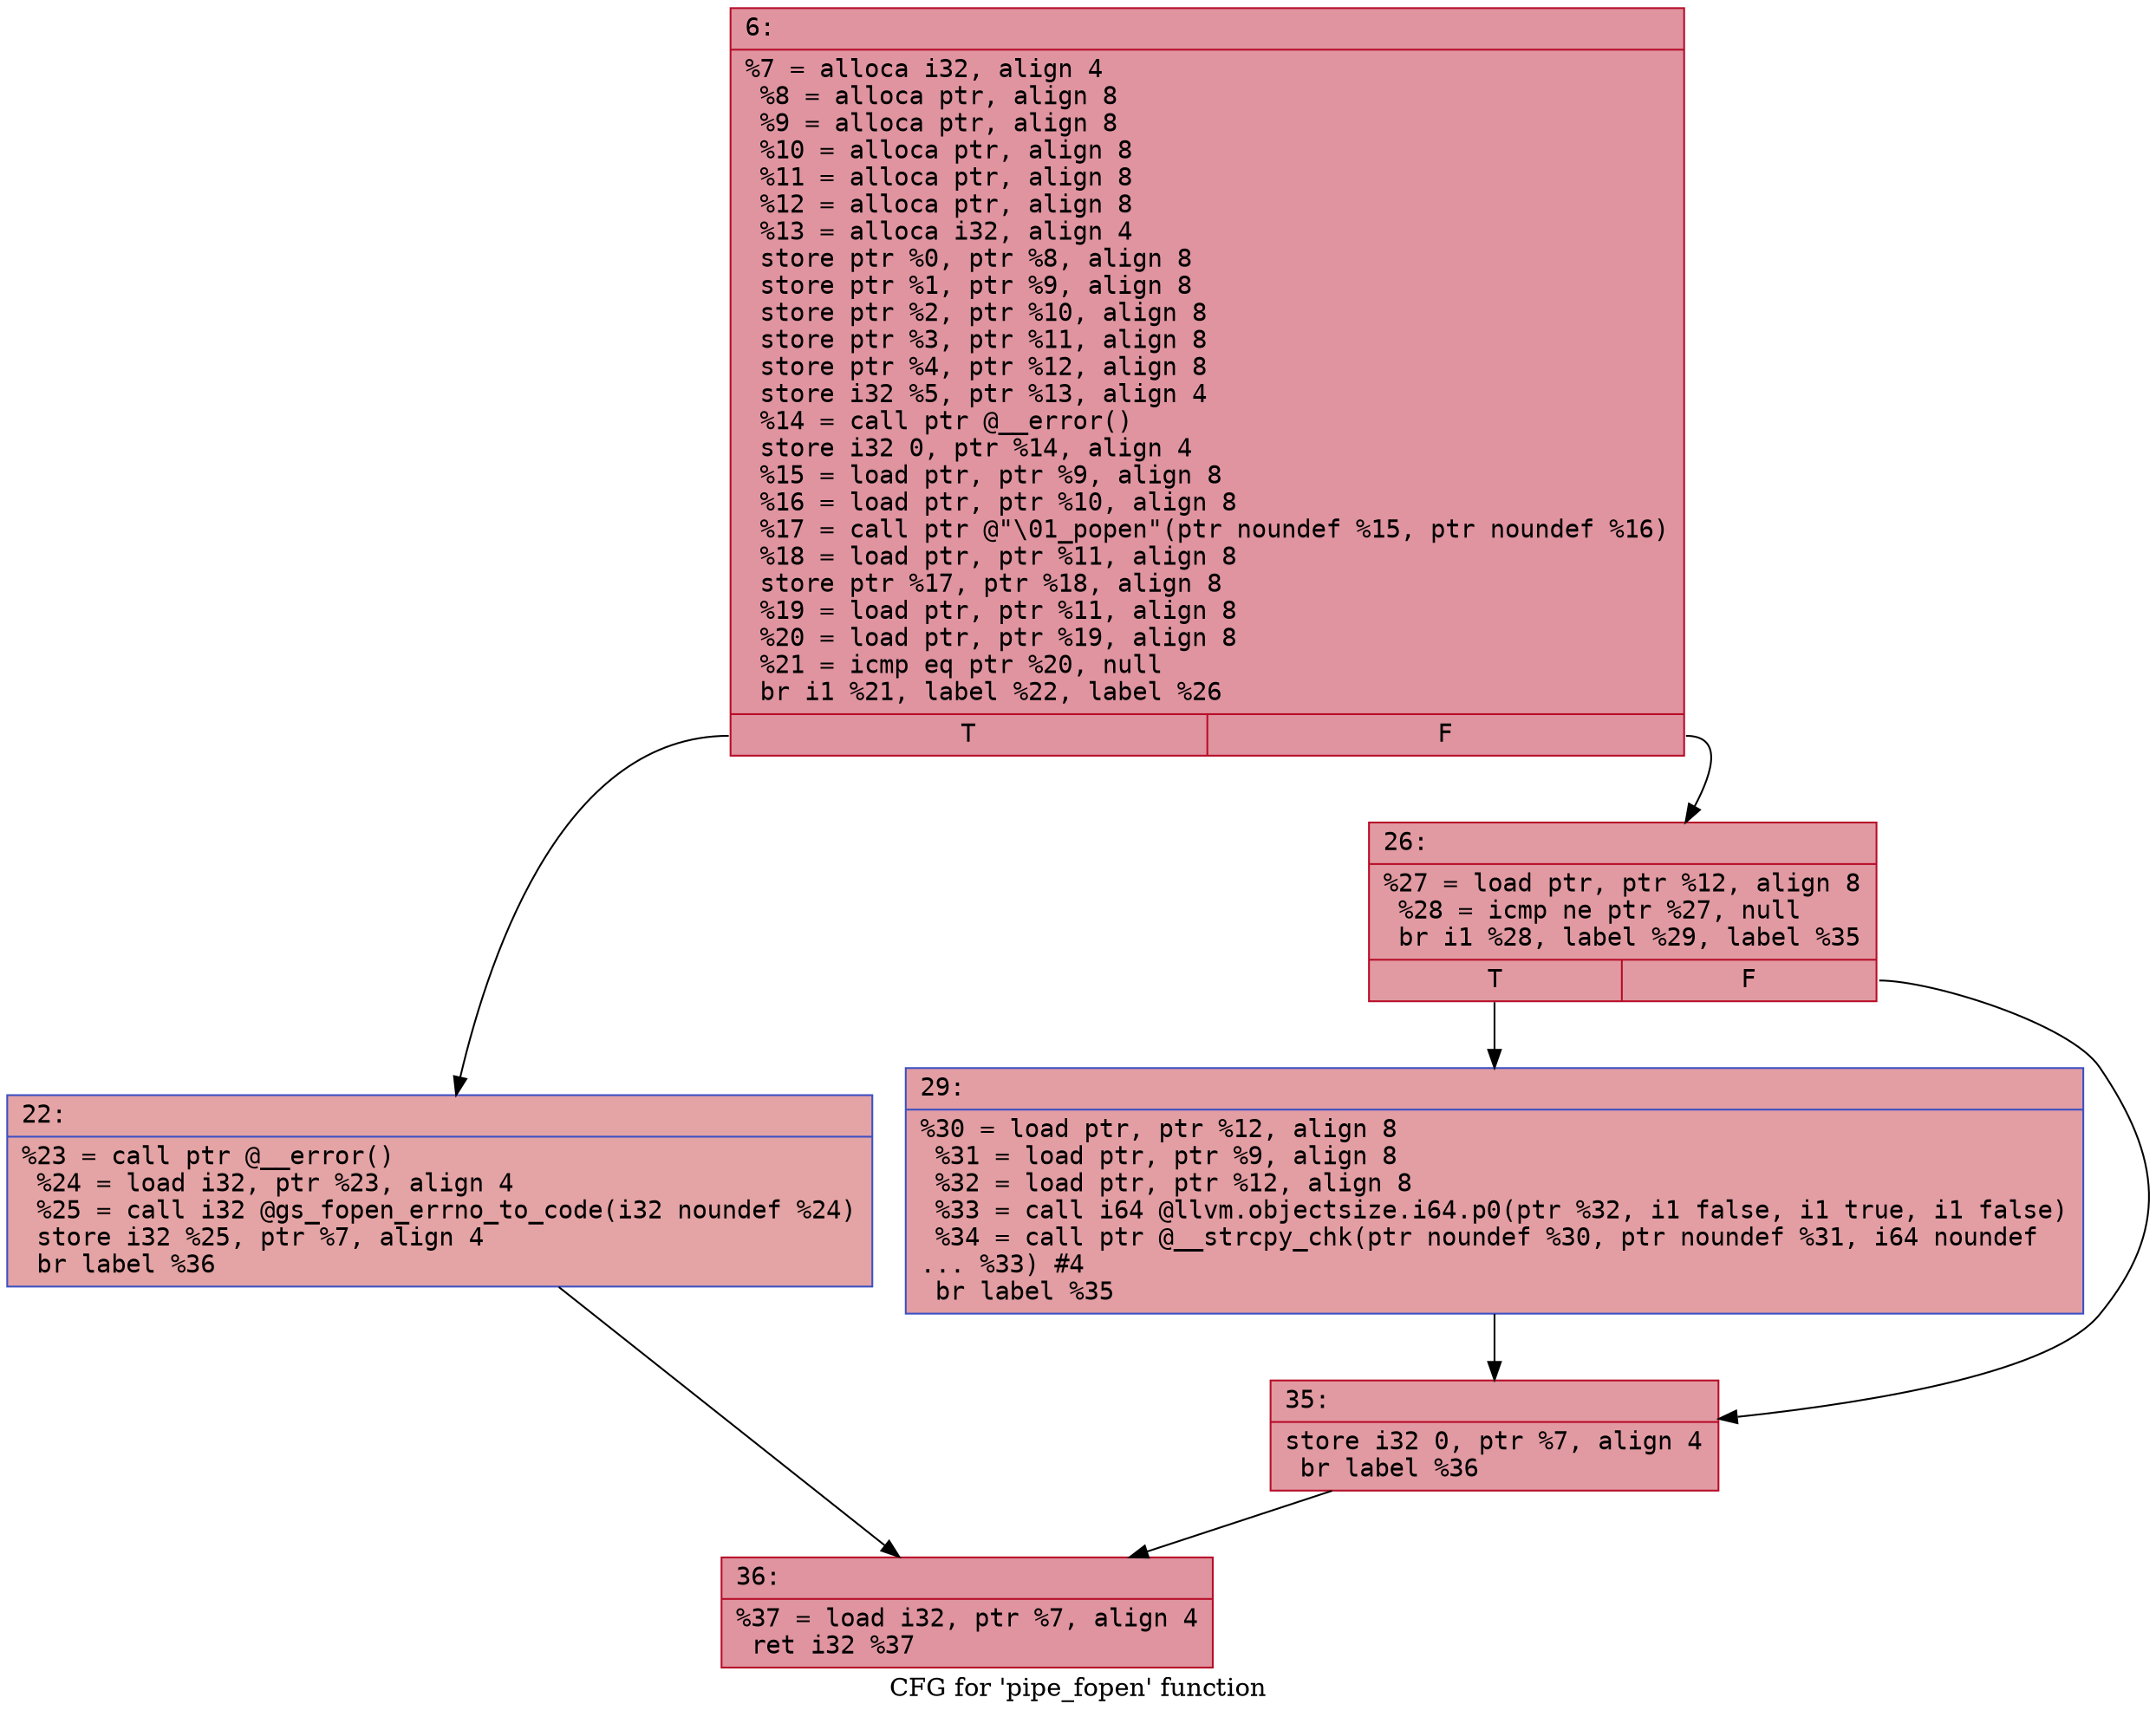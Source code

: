 digraph "CFG for 'pipe_fopen' function" {
	label="CFG for 'pipe_fopen' function";

	Node0x60000028a080 [shape=record,color="#b70d28ff", style=filled, fillcolor="#b70d2870" fontname="Courier",label="{6:\l|  %7 = alloca i32, align 4\l  %8 = alloca ptr, align 8\l  %9 = alloca ptr, align 8\l  %10 = alloca ptr, align 8\l  %11 = alloca ptr, align 8\l  %12 = alloca ptr, align 8\l  %13 = alloca i32, align 4\l  store ptr %0, ptr %8, align 8\l  store ptr %1, ptr %9, align 8\l  store ptr %2, ptr %10, align 8\l  store ptr %3, ptr %11, align 8\l  store ptr %4, ptr %12, align 8\l  store i32 %5, ptr %13, align 4\l  %14 = call ptr @__error()\l  store i32 0, ptr %14, align 4\l  %15 = load ptr, ptr %9, align 8\l  %16 = load ptr, ptr %10, align 8\l  %17 = call ptr @\"\\01_popen\"(ptr noundef %15, ptr noundef %16)\l  %18 = load ptr, ptr %11, align 8\l  store ptr %17, ptr %18, align 8\l  %19 = load ptr, ptr %11, align 8\l  %20 = load ptr, ptr %19, align 8\l  %21 = icmp eq ptr %20, null\l  br i1 %21, label %22, label %26\l|{<s0>T|<s1>F}}"];
	Node0x60000028a080:s0 -> Node0x60000028a0d0[tooltip="6 -> 22\nProbability 37.50%" ];
	Node0x60000028a080:s1 -> Node0x60000028a120[tooltip="6 -> 26\nProbability 62.50%" ];
	Node0x60000028a0d0 [shape=record,color="#3d50c3ff", style=filled, fillcolor="#c32e3170" fontname="Courier",label="{22:\l|  %23 = call ptr @__error()\l  %24 = load i32, ptr %23, align 4\l  %25 = call i32 @gs_fopen_errno_to_code(i32 noundef %24)\l  store i32 %25, ptr %7, align 4\l  br label %36\l}"];
	Node0x60000028a0d0 -> Node0x60000028a210[tooltip="22 -> 36\nProbability 100.00%" ];
	Node0x60000028a120 [shape=record,color="#b70d28ff", style=filled, fillcolor="#bb1b2c70" fontname="Courier",label="{26:\l|  %27 = load ptr, ptr %12, align 8\l  %28 = icmp ne ptr %27, null\l  br i1 %28, label %29, label %35\l|{<s0>T|<s1>F}}"];
	Node0x60000028a120:s0 -> Node0x60000028a170[tooltip="26 -> 29\nProbability 62.50%" ];
	Node0x60000028a120:s1 -> Node0x60000028a1c0[tooltip="26 -> 35\nProbability 37.50%" ];
	Node0x60000028a170 [shape=record,color="#3d50c3ff", style=filled, fillcolor="#be242e70" fontname="Courier",label="{29:\l|  %30 = load ptr, ptr %12, align 8\l  %31 = load ptr, ptr %9, align 8\l  %32 = load ptr, ptr %12, align 8\l  %33 = call i64 @llvm.objectsize.i64.p0(ptr %32, i1 false, i1 true, i1 false)\l  %34 = call ptr @__strcpy_chk(ptr noundef %30, ptr noundef %31, i64 noundef\l... %33) #4\l  br label %35\l}"];
	Node0x60000028a170 -> Node0x60000028a1c0[tooltip="29 -> 35\nProbability 100.00%" ];
	Node0x60000028a1c0 [shape=record,color="#b70d28ff", style=filled, fillcolor="#bb1b2c70" fontname="Courier",label="{35:\l|  store i32 0, ptr %7, align 4\l  br label %36\l}"];
	Node0x60000028a1c0 -> Node0x60000028a210[tooltip="35 -> 36\nProbability 100.00%" ];
	Node0x60000028a210 [shape=record,color="#b70d28ff", style=filled, fillcolor="#b70d2870" fontname="Courier",label="{36:\l|  %37 = load i32, ptr %7, align 4\l  ret i32 %37\l}"];
}
